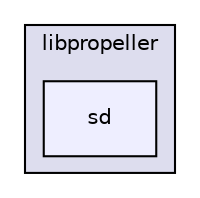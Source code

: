 digraph "sd" {
  compound=true
  node [ fontsize="10", fontname="Helvetica"];
  edge [ labelfontsize="10", labelfontname="Helvetica"];
  subgraph clusterdir_34d10b20358c807fff993149200b6a31 {
    graph [ bgcolor="#ddddee", pencolor="black", label="libpropeller" fontname="Helvetica", fontsize="10", URL="dir_34d10b20358c807fff993149200b6a31.html"]
  dir_0638895d08edb1df0bf17b9e9e3f15fe [shape=box, label="sd", style="filled", fillcolor="#eeeeff", pencolor="black", URL="dir_0638895d08edb1df0bf17b9e9e3f15fe.html"];
  }
}
